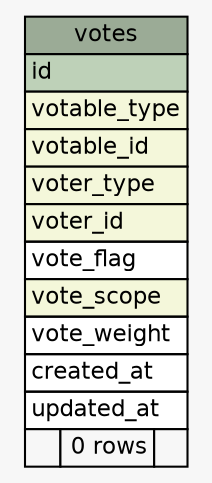 // dot 2.38.0 on Linux 4.13.0-32-generic
// SchemaSpy rev 590
digraph "votes" {
  graph [
    rankdir="RL"
    bgcolor="#f7f7f7"
    nodesep="0.18"
    ranksep="0.46"
    fontname="Helvetica"
    fontsize="11"
  ];
  node [
    fontname="Helvetica"
    fontsize="11"
    shape="plaintext"
  ];
  edge [
    arrowsize="0.8"
  ];
  "votes" [
    label=<
    <TABLE BORDER="0" CELLBORDER="1" CELLSPACING="0" BGCOLOR="#ffffff">
      <TR><TD COLSPAN="3" BGCOLOR="#9bab96" ALIGN="CENTER">votes</TD></TR>
      <TR><TD PORT="id" COLSPAN="3" BGCOLOR="#bed1b8" ALIGN="LEFT">id</TD></TR>
      <TR><TD PORT="votable_type" COLSPAN="3" BGCOLOR="#f4f7da" ALIGN="LEFT">votable_type</TD></TR>
      <TR><TD PORT="votable_id" COLSPAN="3" BGCOLOR="#f4f7da" ALIGN="LEFT">votable_id</TD></TR>
      <TR><TD PORT="voter_type" COLSPAN="3" BGCOLOR="#f4f7da" ALIGN="LEFT">voter_type</TD></TR>
      <TR><TD PORT="voter_id" COLSPAN="3" BGCOLOR="#f4f7da" ALIGN="LEFT">voter_id</TD></TR>
      <TR><TD PORT="vote_flag" COLSPAN="3" ALIGN="LEFT">vote_flag</TD></TR>
      <TR><TD PORT="vote_scope" COLSPAN="3" BGCOLOR="#f4f7da" ALIGN="LEFT">vote_scope</TD></TR>
      <TR><TD PORT="vote_weight" COLSPAN="3" ALIGN="LEFT">vote_weight</TD></TR>
      <TR><TD PORT="created_at" COLSPAN="3" ALIGN="LEFT">created_at</TD></TR>
      <TR><TD PORT="updated_at" COLSPAN="3" ALIGN="LEFT">updated_at</TD></TR>
      <TR><TD ALIGN="LEFT" BGCOLOR="#f7f7f7">  </TD><TD ALIGN="RIGHT" BGCOLOR="#f7f7f7">0 rows</TD><TD ALIGN="RIGHT" BGCOLOR="#f7f7f7">  </TD></TR>
    </TABLE>>
    URL="tables/votes.html"
    tooltip="votes"
  ];
}
